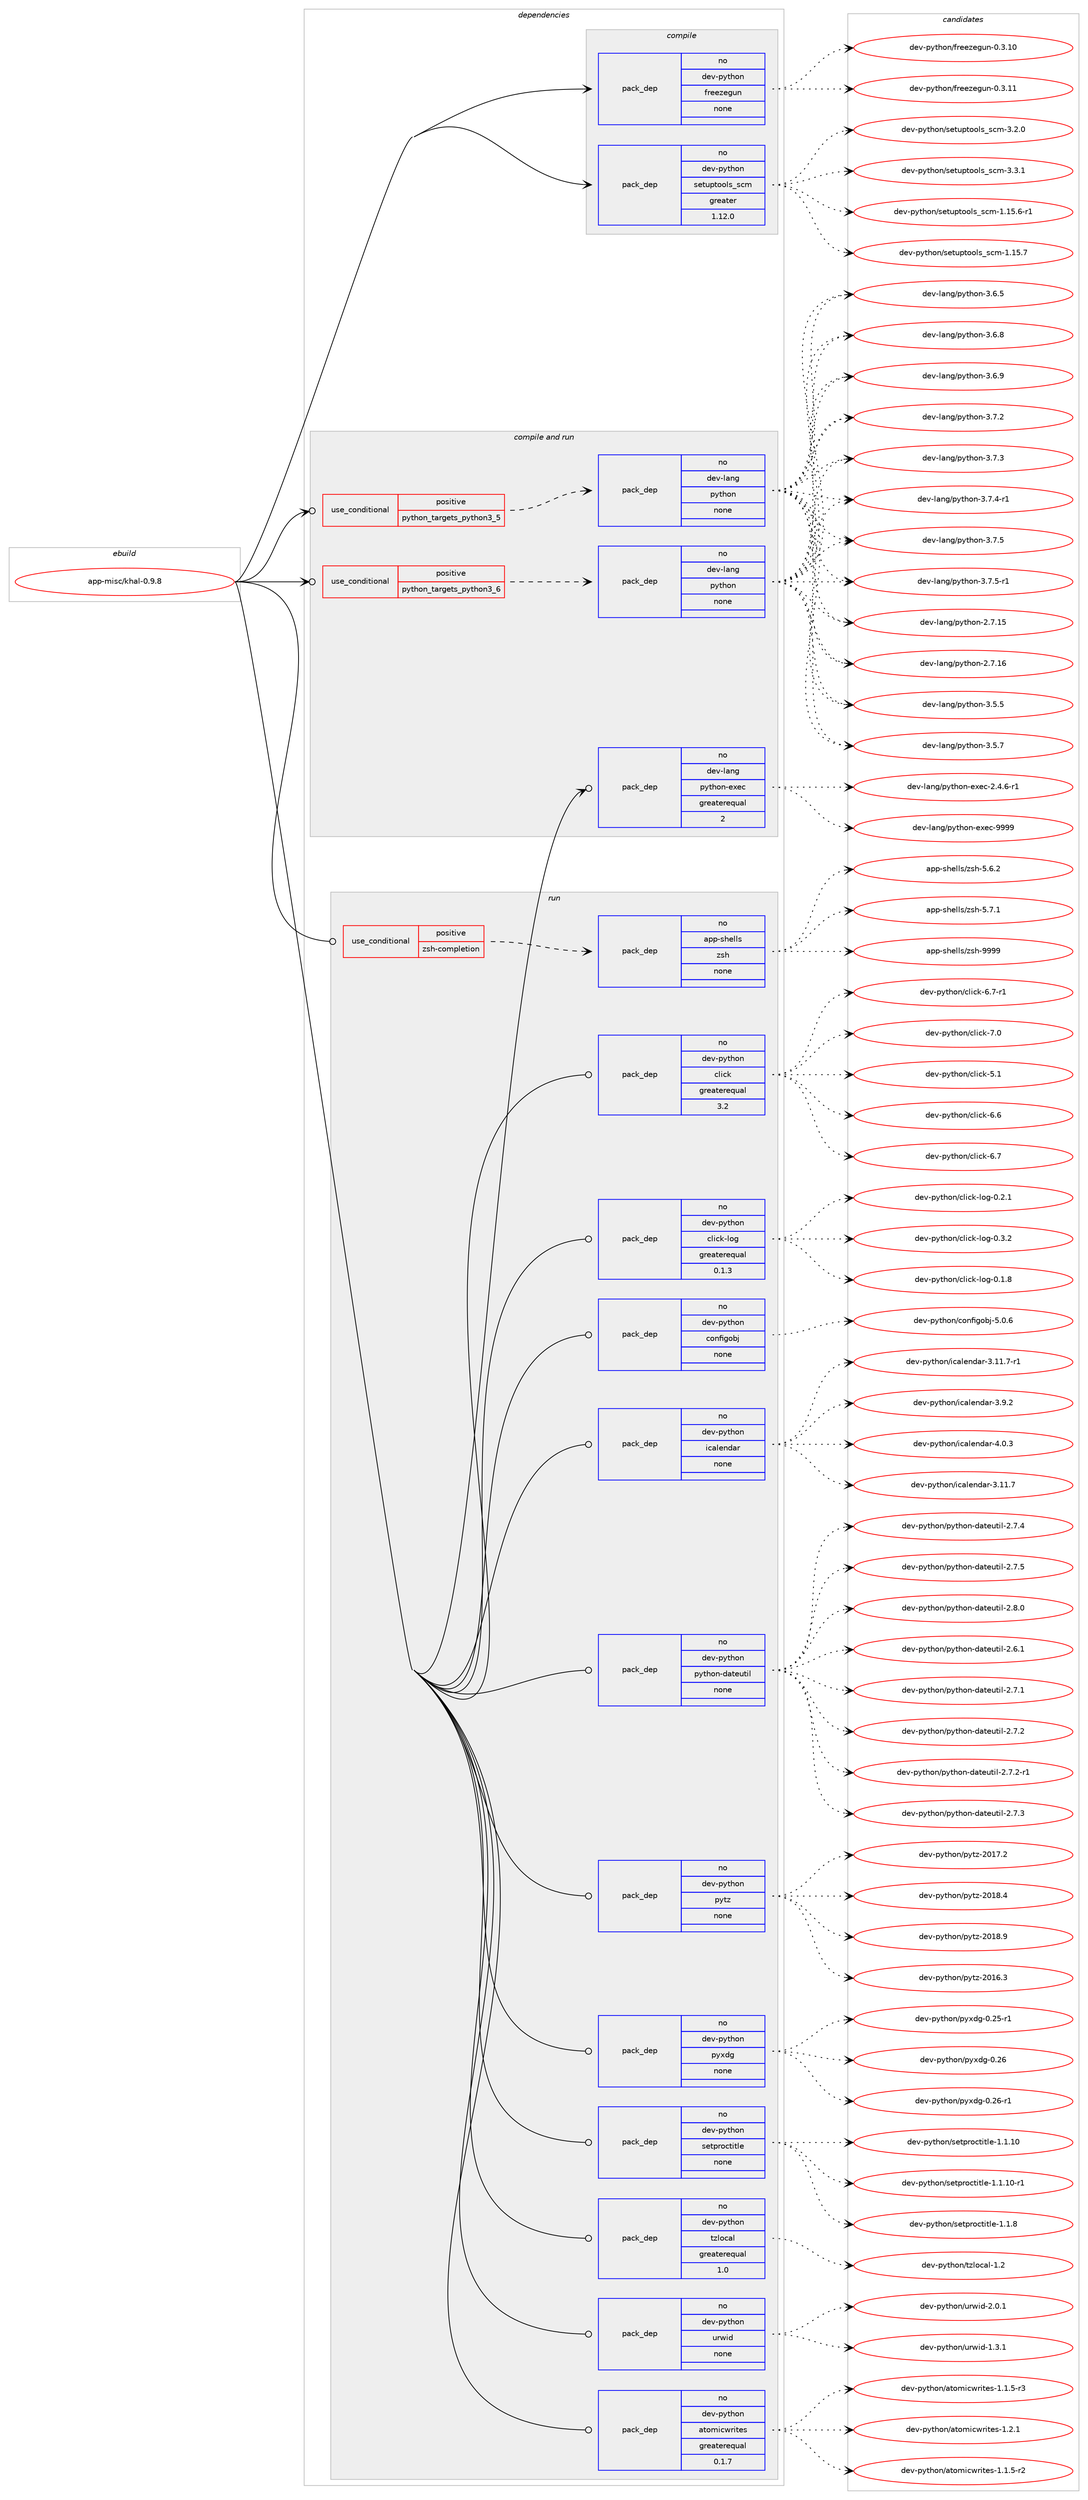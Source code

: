 digraph prolog {

# *************
# Graph options
# *************

newrank=true;
concentrate=true;
compound=true;
graph [rankdir=LR,fontname=Helvetica,fontsize=10,ranksep=1.5];#, ranksep=2.5, nodesep=0.2];
edge  [arrowhead=vee];
node  [fontname=Helvetica,fontsize=10];

# **********
# The ebuild
# **********

subgraph cluster_leftcol {
color=gray;
rank=same;
label=<<i>ebuild</i>>;
id [label="app-misc/khal-0.9.8", color=red, width=4, href="../app-misc/khal-0.9.8.svg"];
}

# ****************
# The dependencies
# ****************

subgraph cluster_midcol {
color=gray;
label=<<i>dependencies</i>>;
subgraph cluster_compile {
fillcolor="#eeeeee";
style=filled;
label=<<i>compile</i>>;
subgraph pack370858 {
dependency499023 [label=<<TABLE BORDER="0" CELLBORDER="1" CELLSPACING="0" CELLPADDING="4" WIDTH="220"><TR><TD ROWSPAN="6" CELLPADDING="30">pack_dep</TD></TR><TR><TD WIDTH="110">no</TD></TR><TR><TD>dev-python</TD></TR><TR><TD>freezegun</TD></TR><TR><TD>none</TD></TR><TR><TD></TD></TR></TABLE>>, shape=none, color=blue];
}
id:e -> dependency499023:w [weight=20,style="solid",arrowhead="vee"];
subgraph pack370859 {
dependency499024 [label=<<TABLE BORDER="0" CELLBORDER="1" CELLSPACING="0" CELLPADDING="4" WIDTH="220"><TR><TD ROWSPAN="6" CELLPADDING="30">pack_dep</TD></TR><TR><TD WIDTH="110">no</TD></TR><TR><TD>dev-python</TD></TR><TR><TD>setuptools_scm</TD></TR><TR><TD>greater</TD></TR><TR><TD>1.12.0</TD></TR></TABLE>>, shape=none, color=blue];
}
id:e -> dependency499024:w [weight=20,style="solid",arrowhead="vee"];
}
subgraph cluster_compileandrun {
fillcolor="#eeeeee";
style=filled;
label=<<i>compile and run</i>>;
subgraph cond119157 {
dependency499025 [label=<<TABLE BORDER="0" CELLBORDER="1" CELLSPACING="0" CELLPADDING="4"><TR><TD ROWSPAN="3" CELLPADDING="10">use_conditional</TD></TR><TR><TD>positive</TD></TR><TR><TD>python_targets_python3_5</TD></TR></TABLE>>, shape=none, color=red];
subgraph pack370860 {
dependency499026 [label=<<TABLE BORDER="0" CELLBORDER="1" CELLSPACING="0" CELLPADDING="4" WIDTH="220"><TR><TD ROWSPAN="6" CELLPADDING="30">pack_dep</TD></TR><TR><TD WIDTH="110">no</TD></TR><TR><TD>dev-lang</TD></TR><TR><TD>python</TD></TR><TR><TD>none</TD></TR><TR><TD></TD></TR></TABLE>>, shape=none, color=blue];
}
dependency499025:e -> dependency499026:w [weight=20,style="dashed",arrowhead="vee"];
}
id:e -> dependency499025:w [weight=20,style="solid",arrowhead="odotvee"];
subgraph cond119158 {
dependency499027 [label=<<TABLE BORDER="0" CELLBORDER="1" CELLSPACING="0" CELLPADDING="4"><TR><TD ROWSPAN="3" CELLPADDING="10">use_conditional</TD></TR><TR><TD>positive</TD></TR><TR><TD>python_targets_python3_6</TD></TR></TABLE>>, shape=none, color=red];
subgraph pack370861 {
dependency499028 [label=<<TABLE BORDER="0" CELLBORDER="1" CELLSPACING="0" CELLPADDING="4" WIDTH="220"><TR><TD ROWSPAN="6" CELLPADDING="30">pack_dep</TD></TR><TR><TD WIDTH="110">no</TD></TR><TR><TD>dev-lang</TD></TR><TR><TD>python</TD></TR><TR><TD>none</TD></TR><TR><TD></TD></TR></TABLE>>, shape=none, color=blue];
}
dependency499027:e -> dependency499028:w [weight=20,style="dashed",arrowhead="vee"];
}
id:e -> dependency499027:w [weight=20,style="solid",arrowhead="odotvee"];
subgraph pack370862 {
dependency499029 [label=<<TABLE BORDER="0" CELLBORDER="1" CELLSPACING="0" CELLPADDING="4" WIDTH="220"><TR><TD ROWSPAN="6" CELLPADDING="30">pack_dep</TD></TR><TR><TD WIDTH="110">no</TD></TR><TR><TD>dev-lang</TD></TR><TR><TD>python-exec</TD></TR><TR><TD>greaterequal</TD></TR><TR><TD>2</TD></TR></TABLE>>, shape=none, color=blue];
}
id:e -> dependency499029:w [weight=20,style="solid",arrowhead="odotvee"];
}
subgraph cluster_run {
fillcolor="#eeeeee";
style=filled;
label=<<i>run</i>>;
subgraph cond119159 {
dependency499030 [label=<<TABLE BORDER="0" CELLBORDER="1" CELLSPACING="0" CELLPADDING="4"><TR><TD ROWSPAN="3" CELLPADDING="10">use_conditional</TD></TR><TR><TD>positive</TD></TR><TR><TD>zsh-completion</TD></TR></TABLE>>, shape=none, color=red];
subgraph pack370863 {
dependency499031 [label=<<TABLE BORDER="0" CELLBORDER="1" CELLSPACING="0" CELLPADDING="4" WIDTH="220"><TR><TD ROWSPAN="6" CELLPADDING="30">pack_dep</TD></TR><TR><TD WIDTH="110">no</TD></TR><TR><TD>app-shells</TD></TR><TR><TD>zsh</TD></TR><TR><TD>none</TD></TR><TR><TD></TD></TR></TABLE>>, shape=none, color=blue];
}
dependency499030:e -> dependency499031:w [weight=20,style="dashed",arrowhead="vee"];
}
id:e -> dependency499030:w [weight=20,style="solid",arrowhead="odot"];
subgraph pack370864 {
dependency499032 [label=<<TABLE BORDER="0" CELLBORDER="1" CELLSPACING="0" CELLPADDING="4" WIDTH="220"><TR><TD ROWSPAN="6" CELLPADDING="30">pack_dep</TD></TR><TR><TD WIDTH="110">no</TD></TR><TR><TD>dev-python</TD></TR><TR><TD>atomicwrites</TD></TR><TR><TD>greaterequal</TD></TR><TR><TD>0.1.7</TD></TR></TABLE>>, shape=none, color=blue];
}
id:e -> dependency499032:w [weight=20,style="solid",arrowhead="odot"];
subgraph pack370865 {
dependency499033 [label=<<TABLE BORDER="0" CELLBORDER="1" CELLSPACING="0" CELLPADDING="4" WIDTH="220"><TR><TD ROWSPAN="6" CELLPADDING="30">pack_dep</TD></TR><TR><TD WIDTH="110">no</TD></TR><TR><TD>dev-python</TD></TR><TR><TD>click</TD></TR><TR><TD>greaterequal</TD></TR><TR><TD>3.2</TD></TR></TABLE>>, shape=none, color=blue];
}
id:e -> dependency499033:w [weight=20,style="solid",arrowhead="odot"];
subgraph pack370866 {
dependency499034 [label=<<TABLE BORDER="0" CELLBORDER="1" CELLSPACING="0" CELLPADDING="4" WIDTH="220"><TR><TD ROWSPAN="6" CELLPADDING="30">pack_dep</TD></TR><TR><TD WIDTH="110">no</TD></TR><TR><TD>dev-python</TD></TR><TR><TD>click-log</TD></TR><TR><TD>greaterequal</TD></TR><TR><TD>0.1.3</TD></TR></TABLE>>, shape=none, color=blue];
}
id:e -> dependency499034:w [weight=20,style="solid",arrowhead="odot"];
subgraph pack370867 {
dependency499035 [label=<<TABLE BORDER="0" CELLBORDER="1" CELLSPACING="0" CELLPADDING="4" WIDTH="220"><TR><TD ROWSPAN="6" CELLPADDING="30">pack_dep</TD></TR><TR><TD WIDTH="110">no</TD></TR><TR><TD>dev-python</TD></TR><TR><TD>configobj</TD></TR><TR><TD>none</TD></TR><TR><TD></TD></TR></TABLE>>, shape=none, color=blue];
}
id:e -> dependency499035:w [weight=20,style="solid",arrowhead="odot"];
subgraph pack370868 {
dependency499036 [label=<<TABLE BORDER="0" CELLBORDER="1" CELLSPACING="0" CELLPADDING="4" WIDTH="220"><TR><TD ROWSPAN="6" CELLPADDING="30">pack_dep</TD></TR><TR><TD WIDTH="110">no</TD></TR><TR><TD>dev-python</TD></TR><TR><TD>icalendar</TD></TR><TR><TD>none</TD></TR><TR><TD></TD></TR></TABLE>>, shape=none, color=blue];
}
id:e -> dependency499036:w [weight=20,style="solid",arrowhead="odot"];
subgraph pack370869 {
dependency499037 [label=<<TABLE BORDER="0" CELLBORDER="1" CELLSPACING="0" CELLPADDING="4" WIDTH="220"><TR><TD ROWSPAN="6" CELLPADDING="30">pack_dep</TD></TR><TR><TD WIDTH="110">no</TD></TR><TR><TD>dev-python</TD></TR><TR><TD>python-dateutil</TD></TR><TR><TD>none</TD></TR><TR><TD></TD></TR></TABLE>>, shape=none, color=blue];
}
id:e -> dependency499037:w [weight=20,style="solid",arrowhead="odot"];
subgraph pack370870 {
dependency499038 [label=<<TABLE BORDER="0" CELLBORDER="1" CELLSPACING="0" CELLPADDING="4" WIDTH="220"><TR><TD ROWSPAN="6" CELLPADDING="30">pack_dep</TD></TR><TR><TD WIDTH="110">no</TD></TR><TR><TD>dev-python</TD></TR><TR><TD>pytz</TD></TR><TR><TD>none</TD></TR><TR><TD></TD></TR></TABLE>>, shape=none, color=blue];
}
id:e -> dependency499038:w [weight=20,style="solid",arrowhead="odot"];
subgraph pack370871 {
dependency499039 [label=<<TABLE BORDER="0" CELLBORDER="1" CELLSPACING="0" CELLPADDING="4" WIDTH="220"><TR><TD ROWSPAN="6" CELLPADDING="30">pack_dep</TD></TR><TR><TD WIDTH="110">no</TD></TR><TR><TD>dev-python</TD></TR><TR><TD>pyxdg</TD></TR><TR><TD>none</TD></TR><TR><TD></TD></TR></TABLE>>, shape=none, color=blue];
}
id:e -> dependency499039:w [weight=20,style="solid",arrowhead="odot"];
subgraph pack370872 {
dependency499040 [label=<<TABLE BORDER="0" CELLBORDER="1" CELLSPACING="0" CELLPADDING="4" WIDTH="220"><TR><TD ROWSPAN="6" CELLPADDING="30">pack_dep</TD></TR><TR><TD WIDTH="110">no</TD></TR><TR><TD>dev-python</TD></TR><TR><TD>setproctitle</TD></TR><TR><TD>none</TD></TR><TR><TD></TD></TR></TABLE>>, shape=none, color=blue];
}
id:e -> dependency499040:w [weight=20,style="solid",arrowhead="odot"];
subgraph pack370873 {
dependency499041 [label=<<TABLE BORDER="0" CELLBORDER="1" CELLSPACING="0" CELLPADDING="4" WIDTH="220"><TR><TD ROWSPAN="6" CELLPADDING="30">pack_dep</TD></TR><TR><TD WIDTH="110">no</TD></TR><TR><TD>dev-python</TD></TR><TR><TD>tzlocal</TD></TR><TR><TD>greaterequal</TD></TR><TR><TD>1.0</TD></TR></TABLE>>, shape=none, color=blue];
}
id:e -> dependency499041:w [weight=20,style="solid",arrowhead="odot"];
subgraph pack370874 {
dependency499042 [label=<<TABLE BORDER="0" CELLBORDER="1" CELLSPACING="0" CELLPADDING="4" WIDTH="220"><TR><TD ROWSPAN="6" CELLPADDING="30">pack_dep</TD></TR><TR><TD WIDTH="110">no</TD></TR><TR><TD>dev-python</TD></TR><TR><TD>urwid</TD></TR><TR><TD>none</TD></TR><TR><TD></TD></TR></TABLE>>, shape=none, color=blue];
}
id:e -> dependency499042:w [weight=20,style="solid",arrowhead="odot"];
}
}

# **************
# The candidates
# **************

subgraph cluster_choices {
rank=same;
color=gray;
label=<<i>candidates</i>>;

subgraph choice370858 {
color=black;
nodesep=1;
choice100101118451121211161041111104710211410110112210110311711045484651464948 [label="dev-python/freezegun-0.3.10", color=red, width=4,href="../dev-python/freezegun-0.3.10.svg"];
choice100101118451121211161041111104710211410110112210110311711045484651464949 [label="dev-python/freezegun-0.3.11", color=red, width=4,href="../dev-python/freezegun-0.3.11.svg"];
dependency499023:e -> choice100101118451121211161041111104710211410110112210110311711045484651464948:w [style=dotted,weight="100"];
dependency499023:e -> choice100101118451121211161041111104710211410110112210110311711045484651464949:w [style=dotted,weight="100"];
}
subgraph choice370859 {
color=black;
nodesep=1;
choice10010111845112121116104111110471151011161171121161111111081159511599109454946495346544511449 [label="dev-python/setuptools_scm-1.15.6-r1", color=red, width=4,href="../dev-python/setuptools_scm-1.15.6-r1.svg"];
choice1001011184511212111610411111047115101116117112116111111108115951159910945494649534655 [label="dev-python/setuptools_scm-1.15.7", color=red, width=4,href="../dev-python/setuptools_scm-1.15.7.svg"];
choice10010111845112121116104111110471151011161171121161111111081159511599109455146504648 [label="dev-python/setuptools_scm-3.2.0", color=red, width=4,href="../dev-python/setuptools_scm-3.2.0.svg"];
choice10010111845112121116104111110471151011161171121161111111081159511599109455146514649 [label="dev-python/setuptools_scm-3.3.1", color=red, width=4,href="../dev-python/setuptools_scm-3.3.1.svg"];
dependency499024:e -> choice10010111845112121116104111110471151011161171121161111111081159511599109454946495346544511449:w [style=dotted,weight="100"];
dependency499024:e -> choice1001011184511212111610411111047115101116117112116111111108115951159910945494649534655:w [style=dotted,weight="100"];
dependency499024:e -> choice10010111845112121116104111110471151011161171121161111111081159511599109455146504648:w [style=dotted,weight="100"];
dependency499024:e -> choice10010111845112121116104111110471151011161171121161111111081159511599109455146514649:w [style=dotted,weight="100"];
}
subgraph choice370860 {
color=black;
nodesep=1;
choice10010111845108971101034711212111610411111045504655464953 [label="dev-lang/python-2.7.15", color=red, width=4,href="../dev-lang/python-2.7.15.svg"];
choice10010111845108971101034711212111610411111045504655464954 [label="dev-lang/python-2.7.16", color=red, width=4,href="../dev-lang/python-2.7.16.svg"];
choice100101118451089711010347112121116104111110455146534653 [label="dev-lang/python-3.5.5", color=red, width=4,href="../dev-lang/python-3.5.5.svg"];
choice100101118451089711010347112121116104111110455146534655 [label="dev-lang/python-3.5.7", color=red, width=4,href="../dev-lang/python-3.5.7.svg"];
choice100101118451089711010347112121116104111110455146544653 [label="dev-lang/python-3.6.5", color=red, width=4,href="../dev-lang/python-3.6.5.svg"];
choice100101118451089711010347112121116104111110455146544656 [label="dev-lang/python-3.6.8", color=red, width=4,href="../dev-lang/python-3.6.8.svg"];
choice100101118451089711010347112121116104111110455146544657 [label="dev-lang/python-3.6.9", color=red, width=4,href="../dev-lang/python-3.6.9.svg"];
choice100101118451089711010347112121116104111110455146554650 [label="dev-lang/python-3.7.2", color=red, width=4,href="../dev-lang/python-3.7.2.svg"];
choice100101118451089711010347112121116104111110455146554651 [label="dev-lang/python-3.7.3", color=red, width=4,href="../dev-lang/python-3.7.3.svg"];
choice1001011184510897110103471121211161041111104551465546524511449 [label="dev-lang/python-3.7.4-r1", color=red, width=4,href="../dev-lang/python-3.7.4-r1.svg"];
choice100101118451089711010347112121116104111110455146554653 [label="dev-lang/python-3.7.5", color=red, width=4,href="../dev-lang/python-3.7.5.svg"];
choice1001011184510897110103471121211161041111104551465546534511449 [label="dev-lang/python-3.7.5-r1", color=red, width=4,href="../dev-lang/python-3.7.5-r1.svg"];
dependency499026:e -> choice10010111845108971101034711212111610411111045504655464953:w [style=dotted,weight="100"];
dependency499026:e -> choice10010111845108971101034711212111610411111045504655464954:w [style=dotted,weight="100"];
dependency499026:e -> choice100101118451089711010347112121116104111110455146534653:w [style=dotted,weight="100"];
dependency499026:e -> choice100101118451089711010347112121116104111110455146534655:w [style=dotted,weight="100"];
dependency499026:e -> choice100101118451089711010347112121116104111110455146544653:w [style=dotted,weight="100"];
dependency499026:e -> choice100101118451089711010347112121116104111110455146544656:w [style=dotted,weight="100"];
dependency499026:e -> choice100101118451089711010347112121116104111110455146544657:w [style=dotted,weight="100"];
dependency499026:e -> choice100101118451089711010347112121116104111110455146554650:w [style=dotted,weight="100"];
dependency499026:e -> choice100101118451089711010347112121116104111110455146554651:w [style=dotted,weight="100"];
dependency499026:e -> choice1001011184510897110103471121211161041111104551465546524511449:w [style=dotted,weight="100"];
dependency499026:e -> choice100101118451089711010347112121116104111110455146554653:w [style=dotted,weight="100"];
dependency499026:e -> choice1001011184510897110103471121211161041111104551465546534511449:w [style=dotted,weight="100"];
}
subgraph choice370861 {
color=black;
nodesep=1;
choice10010111845108971101034711212111610411111045504655464953 [label="dev-lang/python-2.7.15", color=red, width=4,href="../dev-lang/python-2.7.15.svg"];
choice10010111845108971101034711212111610411111045504655464954 [label="dev-lang/python-2.7.16", color=red, width=4,href="../dev-lang/python-2.7.16.svg"];
choice100101118451089711010347112121116104111110455146534653 [label="dev-lang/python-3.5.5", color=red, width=4,href="../dev-lang/python-3.5.5.svg"];
choice100101118451089711010347112121116104111110455146534655 [label="dev-lang/python-3.5.7", color=red, width=4,href="../dev-lang/python-3.5.7.svg"];
choice100101118451089711010347112121116104111110455146544653 [label="dev-lang/python-3.6.5", color=red, width=4,href="../dev-lang/python-3.6.5.svg"];
choice100101118451089711010347112121116104111110455146544656 [label="dev-lang/python-3.6.8", color=red, width=4,href="../dev-lang/python-3.6.8.svg"];
choice100101118451089711010347112121116104111110455146544657 [label="dev-lang/python-3.6.9", color=red, width=4,href="../dev-lang/python-3.6.9.svg"];
choice100101118451089711010347112121116104111110455146554650 [label="dev-lang/python-3.7.2", color=red, width=4,href="../dev-lang/python-3.7.2.svg"];
choice100101118451089711010347112121116104111110455146554651 [label="dev-lang/python-3.7.3", color=red, width=4,href="../dev-lang/python-3.7.3.svg"];
choice1001011184510897110103471121211161041111104551465546524511449 [label="dev-lang/python-3.7.4-r1", color=red, width=4,href="../dev-lang/python-3.7.4-r1.svg"];
choice100101118451089711010347112121116104111110455146554653 [label="dev-lang/python-3.7.5", color=red, width=4,href="../dev-lang/python-3.7.5.svg"];
choice1001011184510897110103471121211161041111104551465546534511449 [label="dev-lang/python-3.7.5-r1", color=red, width=4,href="../dev-lang/python-3.7.5-r1.svg"];
dependency499028:e -> choice10010111845108971101034711212111610411111045504655464953:w [style=dotted,weight="100"];
dependency499028:e -> choice10010111845108971101034711212111610411111045504655464954:w [style=dotted,weight="100"];
dependency499028:e -> choice100101118451089711010347112121116104111110455146534653:w [style=dotted,weight="100"];
dependency499028:e -> choice100101118451089711010347112121116104111110455146534655:w [style=dotted,weight="100"];
dependency499028:e -> choice100101118451089711010347112121116104111110455146544653:w [style=dotted,weight="100"];
dependency499028:e -> choice100101118451089711010347112121116104111110455146544656:w [style=dotted,weight="100"];
dependency499028:e -> choice100101118451089711010347112121116104111110455146544657:w [style=dotted,weight="100"];
dependency499028:e -> choice100101118451089711010347112121116104111110455146554650:w [style=dotted,weight="100"];
dependency499028:e -> choice100101118451089711010347112121116104111110455146554651:w [style=dotted,weight="100"];
dependency499028:e -> choice1001011184510897110103471121211161041111104551465546524511449:w [style=dotted,weight="100"];
dependency499028:e -> choice100101118451089711010347112121116104111110455146554653:w [style=dotted,weight="100"];
dependency499028:e -> choice1001011184510897110103471121211161041111104551465546534511449:w [style=dotted,weight="100"];
}
subgraph choice370862 {
color=black;
nodesep=1;
choice10010111845108971101034711212111610411111045101120101994550465246544511449 [label="dev-lang/python-exec-2.4.6-r1", color=red, width=4,href="../dev-lang/python-exec-2.4.6-r1.svg"];
choice10010111845108971101034711212111610411111045101120101994557575757 [label="dev-lang/python-exec-9999", color=red, width=4,href="../dev-lang/python-exec-9999.svg"];
dependency499029:e -> choice10010111845108971101034711212111610411111045101120101994550465246544511449:w [style=dotted,weight="100"];
dependency499029:e -> choice10010111845108971101034711212111610411111045101120101994557575757:w [style=dotted,weight="100"];
}
subgraph choice370863 {
color=black;
nodesep=1;
choice971121124511510410110810811547122115104455346544650 [label="app-shells/zsh-5.6.2", color=red, width=4,href="../app-shells/zsh-5.6.2.svg"];
choice971121124511510410110810811547122115104455346554649 [label="app-shells/zsh-5.7.1", color=red, width=4,href="../app-shells/zsh-5.7.1.svg"];
choice9711211245115104101108108115471221151044557575757 [label="app-shells/zsh-9999", color=red, width=4,href="../app-shells/zsh-9999.svg"];
dependency499031:e -> choice971121124511510410110810811547122115104455346544650:w [style=dotted,weight="100"];
dependency499031:e -> choice971121124511510410110810811547122115104455346554649:w [style=dotted,weight="100"];
dependency499031:e -> choice9711211245115104101108108115471221151044557575757:w [style=dotted,weight="100"];
}
subgraph choice370864 {
color=black;
nodesep=1;
choice100101118451121211161041111104797116111109105991191141051161011154549464946534511450 [label="dev-python/atomicwrites-1.1.5-r2", color=red, width=4,href="../dev-python/atomicwrites-1.1.5-r2.svg"];
choice100101118451121211161041111104797116111109105991191141051161011154549464946534511451 [label="dev-python/atomicwrites-1.1.5-r3", color=red, width=4,href="../dev-python/atomicwrites-1.1.5-r3.svg"];
choice10010111845112121116104111110479711611110910599119114105116101115454946504649 [label="dev-python/atomicwrites-1.2.1", color=red, width=4,href="../dev-python/atomicwrites-1.2.1.svg"];
dependency499032:e -> choice100101118451121211161041111104797116111109105991191141051161011154549464946534511450:w [style=dotted,weight="100"];
dependency499032:e -> choice100101118451121211161041111104797116111109105991191141051161011154549464946534511451:w [style=dotted,weight="100"];
dependency499032:e -> choice10010111845112121116104111110479711611110910599119114105116101115454946504649:w [style=dotted,weight="100"];
}
subgraph choice370865 {
color=black;
nodesep=1;
choice1001011184511212111610411111047991081059910745534649 [label="dev-python/click-5.1", color=red, width=4,href="../dev-python/click-5.1.svg"];
choice1001011184511212111610411111047991081059910745544654 [label="dev-python/click-6.6", color=red, width=4,href="../dev-python/click-6.6.svg"];
choice1001011184511212111610411111047991081059910745544655 [label="dev-python/click-6.7", color=red, width=4,href="../dev-python/click-6.7.svg"];
choice10010111845112121116104111110479910810599107455446554511449 [label="dev-python/click-6.7-r1", color=red, width=4,href="../dev-python/click-6.7-r1.svg"];
choice1001011184511212111610411111047991081059910745554648 [label="dev-python/click-7.0", color=red, width=4,href="../dev-python/click-7.0.svg"];
dependency499033:e -> choice1001011184511212111610411111047991081059910745534649:w [style=dotted,weight="100"];
dependency499033:e -> choice1001011184511212111610411111047991081059910745544654:w [style=dotted,weight="100"];
dependency499033:e -> choice1001011184511212111610411111047991081059910745544655:w [style=dotted,weight="100"];
dependency499033:e -> choice10010111845112121116104111110479910810599107455446554511449:w [style=dotted,weight="100"];
dependency499033:e -> choice1001011184511212111610411111047991081059910745554648:w [style=dotted,weight="100"];
}
subgraph choice370866 {
color=black;
nodesep=1;
choice1001011184511212111610411111047991081059910745108111103454846494656 [label="dev-python/click-log-0.1.8", color=red, width=4,href="../dev-python/click-log-0.1.8.svg"];
choice1001011184511212111610411111047991081059910745108111103454846504649 [label="dev-python/click-log-0.2.1", color=red, width=4,href="../dev-python/click-log-0.2.1.svg"];
choice1001011184511212111610411111047991081059910745108111103454846514650 [label="dev-python/click-log-0.3.2", color=red, width=4,href="../dev-python/click-log-0.3.2.svg"];
dependency499034:e -> choice1001011184511212111610411111047991081059910745108111103454846494656:w [style=dotted,weight="100"];
dependency499034:e -> choice1001011184511212111610411111047991081059910745108111103454846504649:w [style=dotted,weight="100"];
dependency499034:e -> choice1001011184511212111610411111047991081059910745108111103454846514650:w [style=dotted,weight="100"];
}
subgraph choice370867 {
color=black;
nodesep=1;
choice10010111845112121116104111110479911111010210510311198106455346484654 [label="dev-python/configobj-5.0.6", color=red, width=4,href="../dev-python/configobj-5.0.6.svg"];
dependency499035:e -> choice10010111845112121116104111110479911111010210510311198106455346484654:w [style=dotted,weight="100"];
}
subgraph choice370868 {
color=black;
nodesep=1;
choice100101118451121211161041111104710599971081011101009711445514649494655 [label="dev-python/icalendar-3.11.7", color=red, width=4,href="../dev-python/icalendar-3.11.7.svg"];
choice1001011184511212111610411111047105999710810111010097114455146494946554511449 [label="dev-python/icalendar-3.11.7-r1", color=red, width=4,href="../dev-python/icalendar-3.11.7-r1.svg"];
choice1001011184511212111610411111047105999710810111010097114455146574650 [label="dev-python/icalendar-3.9.2", color=red, width=4,href="../dev-python/icalendar-3.9.2.svg"];
choice1001011184511212111610411111047105999710810111010097114455246484651 [label="dev-python/icalendar-4.0.3", color=red, width=4,href="../dev-python/icalendar-4.0.3.svg"];
dependency499036:e -> choice100101118451121211161041111104710599971081011101009711445514649494655:w [style=dotted,weight="100"];
dependency499036:e -> choice1001011184511212111610411111047105999710810111010097114455146494946554511449:w [style=dotted,weight="100"];
dependency499036:e -> choice1001011184511212111610411111047105999710810111010097114455146574650:w [style=dotted,weight="100"];
dependency499036:e -> choice1001011184511212111610411111047105999710810111010097114455246484651:w [style=dotted,weight="100"];
}
subgraph choice370869 {
color=black;
nodesep=1;
choice10010111845112121116104111110471121211161041111104510097116101117116105108455046544649 [label="dev-python/python-dateutil-2.6.1", color=red, width=4,href="../dev-python/python-dateutil-2.6.1.svg"];
choice10010111845112121116104111110471121211161041111104510097116101117116105108455046554649 [label="dev-python/python-dateutil-2.7.1", color=red, width=4,href="../dev-python/python-dateutil-2.7.1.svg"];
choice10010111845112121116104111110471121211161041111104510097116101117116105108455046554650 [label="dev-python/python-dateutil-2.7.2", color=red, width=4,href="../dev-python/python-dateutil-2.7.2.svg"];
choice100101118451121211161041111104711212111610411111045100971161011171161051084550465546504511449 [label="dev-python/python-dateutil-2.7.2-r1", color=red, width=4,href="../dev-python/python-dateutil-2.7.2-r1.svg"];
choice10010111845112121116104111110471121211161041111104510097116101117116105108455046554651 [label="dev-python/python-dateutil-2.7.3", color=red, width=4,href="../dev-python/python-dateutil-2.7.3.svg"];
choice10010111845112121116104111110471121211161041111104510097116101117116105108455046554652 [label="dev-python/python-dateutil-2.7.4", color=red, width=4,href="../dev-python/python-dateutil-2.7.4.svg"];
choice10010111845112121116104111110471121211161041111104510097116101117116105108455046554653 [label="dev-python/python-dateutil-2.7.5", color=red, width=4,href="../dev-python/python-dateutil-2.7.5.svg"];
choice10010111845112121116104111110471121211161041111104510097116101117116105108455046564648 [label="dev-python/python-dateutil-2.8.0", color=red, width=4,href="../dev-python/python-dateutil-2.8.0.svg"];
dependency499037:e -> choice10010111845112121116104111110471121211161041111104510097116101117116105108455046544649:w [style=dotted,weight="100"];
dependency499037:e -> choice10010111845112121116104111110471121211161041111104510097116101117116105108455046554649:w [style=dotted,weight="100"];
dependency499037:e -> choice10010111845112121116104111110471121211161041111104510097116101117116105108455046554650:w [style=dotted,weight="100"];
dependency499037:e -> choice100101118451121211161041111104711212111610411111045100971161011171161051084550465546504511449:w [style=dotted,weight="100"];
dependency499037:e -> choice10010111845112121116104111110471121211161041111104510097116101117116105108455046554651:w [style=dotted,weight="100"];
dependency499037:e -> choice10010111845112121116104111110471121211161041111104510097116101117116105108455046554652:w [style=dotted,weight="100"];
dependency499037:e -> choice10010111845112121116104111110471121211161041111104510097116101117116105108455046554653:w [style=dotted,weight="100"];
dependency499037:e -> choice10010111845112121116104111110471121211161041111104510097116101117116105108455046564648:w [style=dotted,weight="100"];
}
subgraph choice370870 {
color=black;
nodesep=1;
choice100101118451121211161041111104711212111612245504849544651 [label="dev-python/pytz-2016.3", color=red, width=4,href="../dev-python/pytz-2016.3.svg"];
choice100101118451121211161041111104711212111612245504849554650 [label="dev-python/pytz-2017.2", color=red, width=4,href="../dev-python/pytz-2017.2.svg"];
choice100101118451121211161041111104711212111612245504849564652 [label="dev-python/pytz-2018.4", color=red, width=4,href="../dev-python/pytz-2018.4.svg"];
choice100101118451121211161041111104711212111612245504849564657 [label="dev-python/pytz-2018.9", color=red, width=4,href="../dev-python/pytz-2018.9.svg"];
dependency499038:e -> choice100101118451121211161041111104711212111612245504849544651:w [style=dotted,weight="100"];
dependency499038:e -> choice100101118451121211161041111104711212111612245504849554650:w [style=dotted,weight="100"];
dependency499038:e -> choice100101118451121211161041111104711212111612245504849564652:w [style=dotted,weight="100"];
dependency499038:e -> choice100101118451121211161041111104711212111612245504849564657:w [style=dotted,weight="100"];
}
subgraph choice370871 {
color=black;
nodesep=1;
choice100101118451121211161041111104711212112010010345484650534511449 [label="dev-python/pyxdg-0.25-r1", color=red, width=4,href="../dev-python/pyxdg-0.25-r1.svg"];
choice10010111845112121116104111110471121211201001034548465054 [label="dev-python/pyxdg-0.26", color=red, width=4,href="../dev-python/pyxdg-0.26.svg"];
choice100101118451121211161041111104711212112010010345484650544511449 [label="dev-python/pyxdg-0.26-r1", color=red, width=4,href="../dev-python/pyxdg-0.26-r1.svg"];
dependency499039:e -> choice100101118451121211161041111104711212112010010345484650534511449:w [style=dotted,weight="100"];
dependency499039:e -> choice10010111845112121116104111110471121211201001034548465054:w [style=dotted,weight="100"];
dependency499039:e -> choice100101118451121211161041111104711212112010010345484650544511449:w [style=dotted,weight="100"];
}
subgraph choice370872 {
color=black;
nodesep=1;
choice10010111845112121116104111110471151011161121141119911610511610810145494649464948 [label="dev-python/setproctitle-1.1.10", color=red, width=4,href="../dev-python/setproctitle-1.1.10.svg"];
choice100101118451121211161041111104711510111611211411199116105116108101454946494649484511449 [label="dev-python/setproctitle-1.1.10-r1", color=red, width=4,href="../dev-python/setproctitle-1.1.10-r1.svg"];
choice100101118451121211161041111104711510111611211411199116105116108101454946494656 [label="dev-python/setproctitle-1.1.8", color=red, width=4,href="../dev-python/setproctitle-1.1.8.svg"];
dependency499040:e -> choice10010111845112121116104111110471151011161121141119911610511610810145494649464948:w [style=dotted,weight="100"];
dependency499040:e -> choice100101118451121211161041111104711510111611211411199116105116108101454946494649484511449:w [style=dotted,weight="100"];
dependency499040:e -> choice100101118451121211161041111104711510111611211411199116105116108101454946494656:w [style=dotted,weight="100"];
}
subgraph choice370873 {
color=black;
nodesep=1;
choice1001011184511212111610411111047116122108111999710845494650 [label="dev-python/tzlocal-1.2", color=red, width=4,href="../dev-python/tzlocal-1.2.svg"];
dependency499041:e -> choice1001011184511212111610411111047116122108111999710845494650:w [style=dotted,weight="100"];
}
subgraph choice370874 {
color=black;
nodesep=1;
choice1001011184511212111610411111047117114119105100454946514649 [label="dev-python/urwid-1.3.1", color=red, width=4,href="../dev-python/urwid-1.3.1.svg"];
choice1001011184511212111610411111047117114119105100455046484649 [label="dev-python/urwid-2.0.1", color=red, width=4,href="../dev-python/urwid-2.0.1.svg"];
dependency499042:e -> choice1001011184511212111610411111047117114119105100454946514649:w [style=dotted,weight="100"];
dependency499042:e -> choice1001011184511212111610411111047117114119105100455046484649:w [style=dotted,weight="100"];
}
}

}
